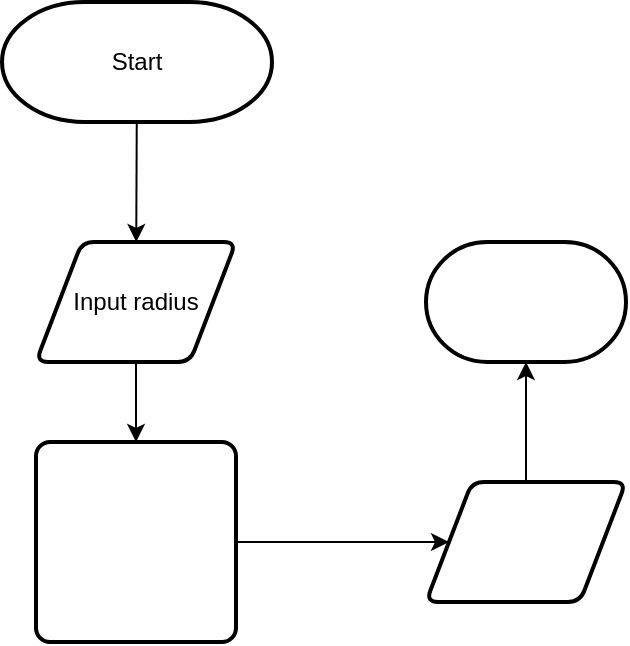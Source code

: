 <mxfile>
    <diagram id="isWtYSSA8HhjRFLEO6P7" name="Page-1">
        <mxGraphModel dx="594" dy="561" grid="1" gridSize="10" guides="1" tooltips="1" connect="1" arrows="1" fold="1" page="1" pageScale="1" pageWidth="850" pageHeight="1100" math="0" shadow="0">
            <root>
                <mxCell id="0"/>
                <mxCell id="1" parent="0"/>
                <mxCell id="4" value="" style="edgeStyle=none;html=1;" edge="1" parent="1" source="2" target="3">
                    <mxGeometry relative="1" as="geometry"/>
                </mxCell>
                <mxCell id="2" value="Start" style="strokeWidth=2;html=1;shape=mxgraph.flowchart.terminator;whiteSpace=wrap;" vertex="1" parent="1">
                    <mxGeometry x="358" y="10" width="135" height="60" as="geometry"/>
                </mxCell>
                <mxCell id="6" value="" style="edgeStyle=none;html=1;fontColor=#FFFFFF;" edge="1" parent="1" source="3" target="5">
                    <mxGeometry relative="1" as="geometry"/>
                </mxCell>
                <mxCell id="3" value="Input radius" style="shape=parallelogram;html=1;strokeWidth=2;perimeter=parallelogramPerimeter;whiteSpace=wrap;rounded=1;arcSize=12;size=0.23;" vertex="1" parent="1">
                    <mxGeometry x="375" y="130" width="100" height="60" as="geometry"/>
                </mxCell>
                <mxCell id="8" value="" style="edgeStyle=none;html=1;fontColor=#FFFFFF;" edge="1" parent="1" source="5" target="7">
                    <mxGeometry relative="1" as="geometry"/>
                </mxCell>
                <mxCell id="5" value="&lt;font color=&quot;#ffffff&quot;&gt;Volume = 4/3 x&amp;nbsp;&lt;span style=&quot;font-family: &amp;#34;arial&amp;#34; , sans-serif ; font-size: 14px ; text-align: left&quot;&gt;π x r&lt;sup&gt;3&lt;/sup&gt;&amp;nbsp;&lt;/span&gt;&lt;/font&gt;" style="rounded=1;whiteSpace=wrap;html=1;absoluteArcSize=1;arcSize=14;strokeWidth=2;" vertex="1" parent="1">
                    <mxGeometry x="375" y="230" width="100" height="100" as="geometry"/>
                </mxCell>
                <mxCell id="10" value="" style="edgeStyle=none;html=1;fontColor=#FFFFFF;" edge="1" parent="1" source="7" target="9">
                    <mxGeometry relative="1" as="geometry"/>
                </mxCell>
                <mxCell id="7" value="Show volume" style="shape=parallelogram;html=1;strokeWidth=2;perimeter=parallelogramPerimeter;whiteSpace=wrap;rounded=1;arcSize=12;size=0.23;labelBackgroundColor=none;fontColor=#FFFFFF;" vertex="1" parent="1">
                    <mxGeometry x="570" y="250" width="100" height="60" as="geometry"/>
                </mxCell>
                <mxCell id="9" value="Stop" style="strokeWidth=2;html=1;shape=mxgraph.flowchart.terminator;whiteSpace=wrap;labelBackgroundColor=none;fontColor=#FFFFFF;" vertex="1" parent="1">
                    <mxGeometry x="570" y="130" width="100" height="60" as="geometry"/>
                </mxCell>
            </root>
        </mxGraphModel>
    </diagram>
</mxfile>